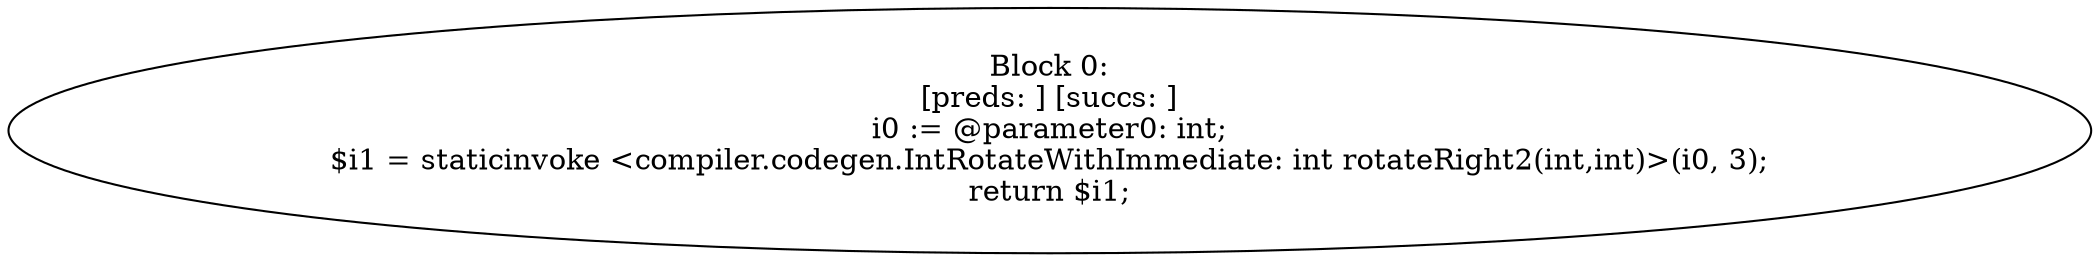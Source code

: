 digraph "unitGraph" {
    "Block 0:
[preds: ] [succs: ]
i0 := @parameter0: int;
$i1 = staticinvoke <compiler.codegen.IntRotateWithImmediate: int rotateRight2(int,int)>(i0, 3);
return $i1;
"
}

